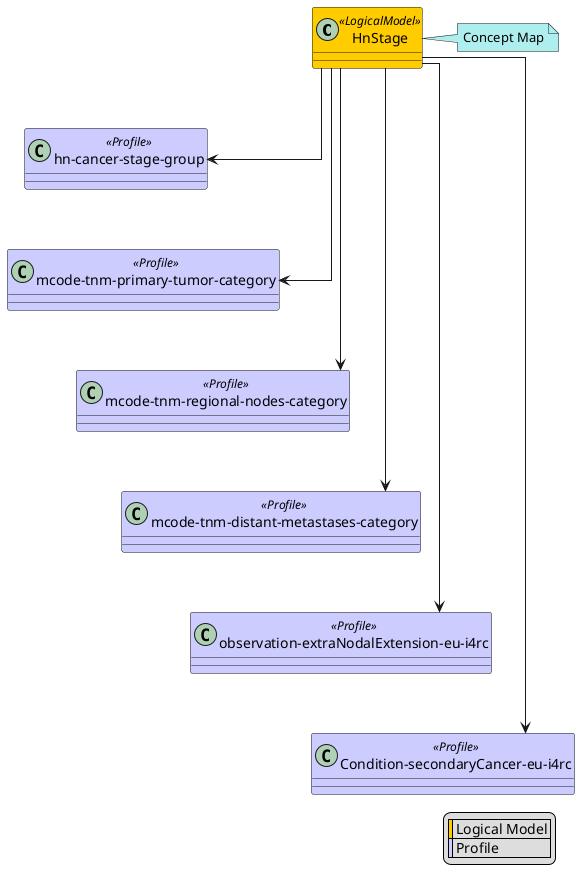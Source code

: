@startuml
skinparam class {
    BackgroundColor<<LogicalModel>> #FFCC00
    BackgroundColor<<Profile>> #CCCCFF
}
skinparam linetype ortho
legend right
  | <#FFCC00> | Logical Model |
  | <#CCCCFF> | Profile |
endlegend
class "HnStage" <<LogicalModel>> [[StructureDefinition-HnStage.html]]
note right #PaleTurquoise [[ConceptMap-hNstage2FHIR.html]]
Concept Map
endnote
class "hn-cancer-stage-group" <<Profile>> [[StructureDefinition-hn-cancer-stage-group.html]]
"HnStage" --> "hn-cancer-stage-group"
class "mcode-tnm-primary-tumor-category" <<Profile>> [[StructureDefinition-mcode-tnm-primary-tumor-category.html]]
"HnStage" --> "mcode-tnm-primary-tumor-category"
"hn-cancer-stage-group" -[hidden]-> "mcode-tnm-primary-tumor-category"
class "mcode-tnm-regional-nodes-category" <<Profile>> [[StructureDefinition-mcode-tnm-regional-nodes-category.html]]
"HnStage" --> "mcode-tnm-regional-nodes-category"
"mcode-tnm-primary-tumor-category" -[hidden]-> "mcode-tnm-regional-nodes-category"
class "mcode-tnm-distant-metastases-category" <<Profile>> [[StructureDefinition-mcode-tnm-distant-metastases-category.html]]
"HnStage" --> "mcode-tnm-distant-metastases-category"
"mcode-tnm-regional-nodes-category" -[hidden]-> "mcode-tnm-distant-metastases-category"
class "observation-extraNodalExtension-eu-i4rc" <<Profile>> [[StructureDefinition-observation-extraNodalExtension-eu-i4rc.html]]
"HnStage" --> "observation-extraNodalExtension-eu-i4rc"
"mcode-tnm-distant-metastases-category" -[hidden]-> "observation-extraNodalExtension-eu-i4rc"
class "Condition-secondaryCancer-eu-i4rc" <<Profile>> [[StructureDefinition-Condition-secondaryCancer-eu-i4rc.html]]
"HnStage" --> "Condition-secondaryCancer-eu-i4rc"
"observation-extraNodalExtension-eu-i4rc" -[hidden]-> "Condition-secondaryCancer-eu-i4rc"
@enduml